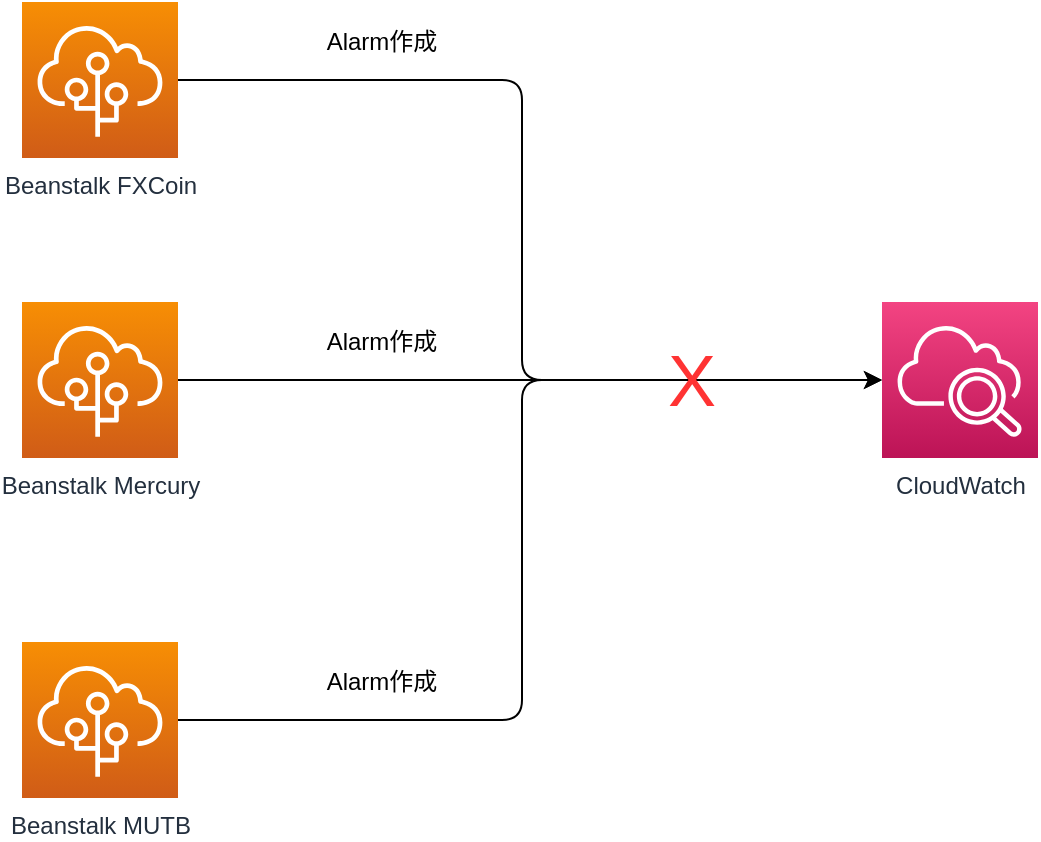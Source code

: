 <mxfile version="14.2.7" type="github">
  <diagram id="Ht1M8jgEwFfnCIfOTk4-" name="Page-1">
    <mxGraphModel dx="1185" dy="696" grid="1" gridSize="10" guides="1" tooltips="1" connect="1" arrows="1" fold="1" page="1" pageScale="1" pageWidth="1169" pageHeight="827" math="0" shadow="0">
      <root>
        <mxCell id="0" />
        <mxCell id="1" parent="0" />
        <mxCell id="Im5awp6mn53neuomXZfM-1" value="Beanstalk FXCoin" style="points=[[0,0,0],[0.25,0,0],[0.5,0,0],[0.75,0,0],[1,0,0],[0,1,0],[0.25,1,0],[0.5,1,0],[0.75,1,0],[1,1,0],[0,0.25,0],[0,0.5,0],[0,0.75,0],[1,0.25,0],[1,0.5,0],[1,0.75,0]];outlineConnect=0;fontColor=#232F3E;gradientColor=#F78E04;gradientDirection=north;fillColor=#D05C17;strokeColor=#ffffff;dashed=0;verticalLabelPosition=bottom;verticalAlign=top;align=center;html=1;fontSize=12;fontStyle=0;aspect=fixed;shape=mxgraph.aws4.resourceIcon;resIcon=mxgraph.aws4.elastic_beanstalk;" vertex="1" parent="1">
          <mxGeometry x="140" y="140" width="78" height="78" as="geometry" />
        </mxCell>
        <mxCell id="Im5awp6mn53neuomXZfM-7" style="edgeStyle=orthogonalEdgeStyle;rounded=0;orthogonalLoop=1;jettySize=auto;html=1;entryX=0;entryY=0.5;entryDx=0;entryDy=0;entryPerimeter=0;" edge="1" parent="1" source="Im5awp6mn53neuomXZfM-3" target="Im5awp6mn53neuomXZfM-5">
          <mxGeometry relative="1" as="geometry" />
        </mxCell>
        <mxCell id="Im5awp6mn53neuomXZfM-3" value="Beanstalk Mercury" style="points=[[0,0,0],[0.25,0,0],[0.5,0,0],[0.75,0,0],[1,0,0],[0,1,0],[0.25,1,0],[0.5,1,0],[0.75,1,0],[1,1,0],[0,0.25,0],[0,0.5,0],[0,0.75,0],[1,0.25,0],[1,0.5,0],[1,0.75,0]];outlineConnect=0;fontColor=#232F3E;gradientColor=#F78E04;gradientDirection=north;fillColor=#D05C17;strokeColor=#ffffff;dashed=0;verticalLabelPosition=bottom;verticalAlign=top;align=center;html=1;fontSize=12;fontStyle=0;aspect=fixed;shape=mxgraph.aws4.resourceIcon;resIcon=mxgraph.aws4.elastic_beanstalk;" vertex="1" parent="1">
          <mxGeometry x="140" y="290" width="78" height="78" as="geometry" />
        </mxCell>
        <mxCell id="Im5awp6mn53neuomXZfM-8" style="edgeStyle=orthogonalEdgeStyle;rounded=0;orthogonalLoop=1;jettySize=auto;html=1;entryX=0;entryY=0.5;entryDx=0;entryDy=0;entryPerimeter=0;" edge="1" parent="1" source="Im5awp6mn53neuomXZfM-15" target="Im5awp6mn53neuomXZfM-5">
          <mxGeometry relative="1" as="geometry" />
        </mxCell>
        <mxCell id="Im5awp6mn53neuomXZfM-4" value="Beanstalk MUTB" style="points=[[0,0,0],[0.25,0,0],[0.5,0,0],[0.75,0,0],[1,0,0],[0,1,0],[0.25,1,0],[0.5,1,0],[0.75,1,0],[1,1,0],[0,0.25,0],[0,0.5,0],[0,0.75,0],[1,0.25,0],[1,0.5,0],[1,0.75,0]];outlineConnect=0;fontColor=#232F3E;gradientColor=#F78E04;gradientDirection=north;fillColor=#D05C17;strokeColor=#ffffff;dashed=0;verticalLabelPosition=bottom;verticalAlign=top;align=center;html=1;fontSize=12;fontStyle=0;aspect=fixed;shape=mxgraph.aws4.resourceIcon;resIcon=mxgraph.aws4.elastic_beanstalk;" vertex="1" parent="1">
          <mxGeometry x="140" y="460" width="78" height="78" as="geometry" />
        </mxCell>
        <mxCell id="Im5awp6mn53neuomXZfM-5" value="CloudWatch" style="points=[[0,0,0],[0.25,0,0],[0.5,0,0],[0.75,0,0],[1,0,0],[0,1,0],[0.25,1,0],[0.5,1,0],[0.75,1,0],[1,1,0],[0,0.25,0],[0,0.5,0],[0,0.75,0],[1,0.25,0],[1,0.5,0],[1,0.75,0]];points=[[0,0,0],[0.25,0,0],[0.5,0,0],[0.75,0,0],[1,0,0],[0,1,0],[0.25,1,0],[0.5,1,0],[0.75,1,0],[1,1,0],[0,0.25,0],[0,0.5,0],[0,0.75,0],[1,0.25,0],[1,0.5,0],[1,0.75,0]];outlineConnect=0;fontColor=#232F3E;gradientColor=#F34482;gradientDirection=north;fillColor=#BC1356;strokeColor=#ffffff;dashed=0;verticalLabelPosition=bottom;verticalAlign=top;align=center;html=1;fontSize=12;fontStyle=0;aspect=fixed;shape=mxgraph.aws4.resourceIcon;resIcon=mxgraph.aws4.cloudwatch_2;" vertex="1" parent="1">
          <mxGeometry x="570" y="290" width="78" height="78" as="geometry" />
        </mxCell>
        <mxCell id="Im5awp6mn53neuomXZfM-9" value="Alarm作成" style="text;html=1;strokeColor=none;fillColor=none;align=center;verticalAlign=middle;whiteSpace=wrap;rounded=0;" vertex="1" parent="1">
          <mxGeometry x="280" y="150" width="80" height="20" as="geometry" />
        </mxCell>
        <mxCell id="Im5awp6mn53neuomXZfM-10" value="Alarm作成" style="text;html=1;strokeColor=none;fillColor=none;align=center;verticalAlign=middle;whiteSpace=wrap;rounded=0;" vertex="1" parent="1">
          <mxGeometry x="280" y="300" width="80" height="20" as="geometry" />
        </mxCell>
        <mxCell id="Im5awp6mn53neuomXZfM-11" value="Alarm作成" style="text;html=1;strokeColor=none;fillColor=none;align=center;verticalAlign=middle;whiteSpace=wrap;rounded=0;" vertex="1" parent="1">
          <mxGeometry x="280" y="470" width="80" height="20" as="geometry" />
        </mxCell>
        <mxCell id="Im5awp6mn53neuomXZfM-15" value="X" style="text;html=1;strokeColor=none;fillColor=none;align=center;verticalAlign=middle;whiteSpace=wrap;rounded=0;fontSize=36;fontColor=#FF3333;" vertex="1" parent="1">
          <mxGeometry x="460" y="319" width="30" height="20" as="geometry" />
        </mxCell>
        <mxCell id="Im5awp6mn53neuomXZfM-18" value="" style="endArrow=none;html=1;fontSize=36;exitX=1;exitY=0.5;exitDx=0;exitDy=0;exitPerimeter=0;edgeStyle=orthogonalEdgeStyle;entryX=0;entryY=0.5;entryDx=0;entryDy=0;" edge="1" parent="1" source="Im5awp6mn53neuomXZfM-4" target="Im5awp6mn53neuomXZfM-15">
          <mxGeometry width="50" height="50" relative="1" as="geometry">
            <mxPoint x="530" y="290" as="sourcePoint" />
            <mxPoint x="460" y="330" as="targetPoint" />
            <Array as="points">
              <mxPoint x="390" y="499" />
              <mxPoint x="390" y="329" />
            </Array>
          </mxGeometry>
        </mxCell>
        <mxCell id="Im5awp6mn53neuomXZfM-19" value="" style="endArrow=none;html=1;fontSize=36;exitX=1;exitY=0.5;exitDx=0;exitDy=0;exitPerimeter=0;entryX=0;entryY=0.5;entryDx=0;entryDy=0;edgeStyle=orthogonalEdgeStyle;" edge="1" parent="1" source="Im5awp6mn53neuomXZfM-1" target="Im5awp6mn53neuomXZfM-15">
          <mxGeometry width="50" height="50" relative="1" as="geometry">
            <mxPoint x="530" y="290" as="sourcePoint" />
            <mxPoint x="580" y="240" as="targetPoint" />
            <Array as="points">
              <mxPoint x="390" y="179" />
              <mxPoint x="390" y="329" />
            </Array>
          </mxGeometry>
        </mxCell>
      </root>
    </mxGraphModel>
  </diagram>
</mxfile>
